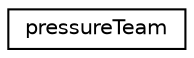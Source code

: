 digraph "Graphical Class Hierarchy"
{
  edge [fontname="Helvetica",fontsize="10",labelfontname="Helvetica",labelfontsize="10"];
  node [fontname="Helvetica",fontsize="10",shape=record];
  rankdir="LR";
  Node1 [label="pressureTeam",height=0.2,width=0.4,color="black", fillcolor="white", style="filled",URL="$classpressureTeam.html"];
}
